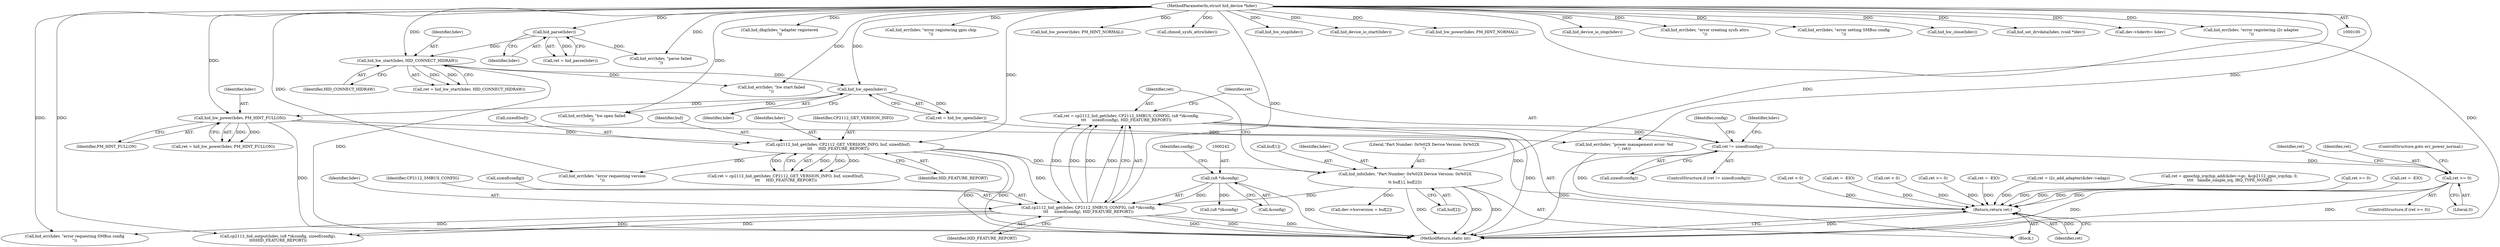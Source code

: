 digraph "0_linux_7a7b5df84b6b4e5d599c7289526eed96541a0654_3@API" {
"1000249" [label="(Call,ret != sizeof(config))"];
"1000236" [label="(Call,ret = cp2112_hid_get(hdev, CP2112_SMBUS_CONFIG, (u8 *)&config,\n\t\t\t     sizeof(config), HID_FEATURE_REPORT))"];
"1000238" [label="(Call,cp2112_hid_get(hdev, CP2112_SMBUS_CONFIG, (u8 *)&config,\n\t\t\t     sizeof(config), HID_FEATURE_REPORT))"];
"1000227" [label="(Call,hid_info(hdev, \"Part Number: 0x%02X Device Version: 0x%02X\n\",\n\t\t buf[1], buf[2]))"];
"1000202" [label="(Call,cp2112_hid_get(hdev, CP2112_GET_VERSION_INFO, buf, sizeof(buf),\n\t\t\t     HID_FEATURE_REPORT))"];
"1000187" [label="(Call,hid_hw_power(hdev, PM_HINT_FULLON))"];
"1000176" [label="(Call,hid_hw_open(hdev))"];
"1000163" [label="(Call,hid_hw_start(hdev, HID_CONNECT_HIDRAW))"];
"1000151" [label="(Call,hid_parse(hdev))"];
"1000101" [label="(MethodParameterIn,struct hid_device *hdev)"];
"1000241" [label="(Call,(u8 *)&config)"];
"1000258" [label="(Call,ret >= 0)"];
"1000561" [label="(Return,return ret;)"];
"1000246" [label="(Identifier,config)"];
"1000249" [label="(Call,ret != sizeof(config))"];
"1000195" [label="(Call,hid_err(hdev, \"power management error: %d\n\", ret))"];
"1000228" [label="(Identifier,hdev)"];
"1000296" [label="(Call,ret = -EIO)"];
"1000103" [label="(Block,)"];
"1000251" [label="(Call,sizeof(config))"];
"1000177" [label="(Identifier,hdev)"];
"1000258" [label="(Call,ret >= 0)"];
"1000257" [label="(ControlStructure,if (ret >= 0))"];
"1000239" [label="(Identifier,hdev)"];
"1000169" [label="(Call,hid_err(hdev, \"hw start failed\n\"))"];
"1000471" [label="(Call,ret < 0)"];
"1000276" [label="(Call,(u8 *)&config)"];
"1000189" [label="(Identifier,PM_HINT_FULLON)"];
"1000241" [label="(Call,(u8 *)&config)"];
"1000236" [label="(Call,ret = cp2112_hid_get(hdev, CP2112_SMBUS_CONFIG, (u8 *)&config,\n\t\t\t     sizeof(config), HID_FEATURE_REPORT))"];
"1000392" [label="(Call,hid_dbg(hdev, \"adapter registered\n\"))"];
"1000181" [label="(Call,hid_err(hdev, \"hw open failed\n\"))"];
"1000259" [label="(Identifier,ret)"];
"1000101" [label="(MethodParameterIn,struct hid_device *hdev)"];
"1000156" [label="(Call,hid_err(hdev, \"parse failed\n\"))"];
"1000163" [label="(Call,hid_hw_start(hdev, HID_CONNECT_HIDRAW))"];
"1000265" [label="(ControlStructure,goto err_power_normal;)"];
"1000261" [label="(Call,ret = -EIO)"];
"1000203" [label="(Identifier,hdev)"];
"1000176" [label="(Call,hid_hw_open(hdev))"];
"1000491" [label="(Call,ret < 0)"];
"1000233" [label="(Call,buf[2])"];
"1000219" [label="(Call,ret >= 0)"];
"1000240" [label="(Identifier,CP2112_SMBUS_CONFIG)"];
"1000185" [label="(Call,ret = hid_hw_power(hdev, PM_HINT_FULLON))"];
"1000222" [label="(Call,ret = -EIO)"];
"1000475" [label="(Call,hid_err(hdev, \"error registering gpio chip\n\"))"];
"1000229" [label="(Literal,\"Part Number: 0x%02X Device Version: 0x%02X\n\")"];
"1000260" [label="(Literal,0)"];
"1000274" [label="(Call,cp2112_hid_output(hdev, (u8 *)&config, sizeof(config),\n\t\t\t\tHID_FEATURE_REPORT))"];
"1000376" [label="(Call,ret = i2c_add_adapter(&dev->adap))"];
"1000152" [label="(Identifier,hdev)"];
"1000238" [label="(Call,cp2112_hid_get(hdev, CP2112_SMBUS_CONFIG, (u8 *)&config,\n\t\t\t     sizeof(config), HID_FEATURE_REPORT))"];
"1000204" [label="(Identifier,CP2112_GET_VERSION_INFO)"];
"1000255" [label="(Identifier,hdev)"];
"1000188" [label="(Identifier,hdev)"];
"1000250" [label="(Identifier,ret)"];
"1000501" [label="(Call,hid_hw_power(hdev, PM_HINT_NORMAL))"];
"1000499" [label="(Call,chmod_sysfs_attrs(hdev))"];
"1000262" [label="(Identifier,ret)"];
"1000563" [label="(MethodReturn,static int)"];
"1000237" [label="(Identifier,ret)"];
"1000268" [label="(Identifier,config)"];
"1000504" [label="(Call,ret = gpiochip_irqchip_add(&dev->gc, &cp2112_gpio_irqchip, 0,\n\t\t\t\t   handle_simple_irq, IRQ_TYPE_NONE))"];
"1000559" [label="(Call,hid_hw_stop(hdev))"];
"1000374" [label="(Call,hid_device_io_start(hdev))"];
"1000552" [label="(Call,hid_hw_power(hdev, PM_HINT_NORMAL))"];
"1000151" [label="(Call,hid_parse(hdev))"];
"1000206" [label="(Call,sizeof(buf))"];
"1000254" [label="(Call,hid_err(hdev, \"error requesting SMBus config\n\"))"];
"1000164" [label="(Identifier,hdev)"];
"1000383" [label="(Call,hid_device_io_stop(hdev))"];
"1000165" [label="(Identifier,HID_CONNECT_HIDRAW)"];
"1000495" [label="(Call,hid_err(hdev, \"error creating sysfs attrs\n\"))"];
"1000202" [label="(Call,cp2112_hid_get(hdev, CP2112_GET_VERSION_INFO, buf, sizeof(buf),\n\t\t\t     HID_FEATURE_REPORT))"];
"1000149" [label="(Call,ret = hid_parse(hdev))"];
"1000187" [label="(Call,hid_hw_power(hdev, PM_HINT_FULLON))"];
"1000248" [label="(ControlStructure,if (ret != sizeof(config)))"];
"1000562" [label="(Identifier,ret)"];
"1000289" [label="(Call,hid_err(hdev, \"error setting SMBus config\n\"))"];
"1000243" [label="(Call,&config)"];
"1000556" [label="(Call,hid_hw_close(hdev))"];
"1000200" [label="(Call,ret = cp2112_hid_get(hdev, CP2112_GET_VERSION_INFO, buf, sizeof(buf),\n\t\t\t     HID_FEATURE_REPORT))"];
"1000227" [label="(Call,hid_info(hdev, \"Part Number: 0x%02X Device Version: 0x%02X\n\",\n\t\t buf[1], buf[2]))"];
"1000161" [label="(Call,ret = hid_hw_start(hdev, HID_CONNECT_HIDRAW))"];
"1000301" [label="(Call,hid_set_drvdata(hdev, (void *)dev))"];
"1000174" [label="(Call,ret = hid_hw_open(hdev))"];
"1000230" [label="(Call,buf[1])"];
"1000561" [label="(Return,return ret;)"];
"1000306" [label="(Call,dev->hdev\t\t= hdev)"];
"1000247" [label="(Identifier,HID_FEATURE_REPORT)"];
"1000388" [label="(Call,hid_err(hdev, \"error registering i2c adapter\n\"))"];
"1000245" [label="(Call,sizeof(config))"];
"1000208" [label="(Identifier,HID_FEATURE_REPORT)"];
"1000205" [label="(Identifier,buf)"];
"1000362" [label="(Call,dev->hwversion = buf[2])"];
"1000293" [label="(Call,ret >= 0)"];
"1000215" [label="(Call,hid_err(hdev, \"error requesting version\n\"))"];
"1000249" -> "1000248"  [label="AST: "];
"1000249" -> "1000251"  [label="CFG: "];
"1000250" -> "1000249"  [label="AST: "];
"1000251" -> "1000249"  [label="AST: "];
"1000255" -> "1000249"  [label="CFG: "];
"1000268" -> "1000249"  [label="CFG: "];
"1000249" -> "1000563"  [label="DDG: "];
"1000236" -> "1000249"  [label="DDG: "];
"1000249" -> "1000258"  [label="DDG: "];
"1000236" -> "1000103"  [label="AST: "];
"1000236" -> "1000238"  [label="CFG: "];
"1000237" -> "1000236"  [label="AST: "];
"1000238" -> "1000236"  [label="AST: "];
"1000250" -> "1000236"  [label="CFG: "];
"1000236" -> "1000563"  [label="DDG: "];
"1000238" -> "1000236"  [label="DDG: "];
"1000238" -> "1000236"  [label="DDG: "];
"1000238" -> "1000236"  [label="DDG: "];
"1000238" -> "1000236"  [label="DDG: "];
"1000238" -> "1000247"  [label="CFG: "];
"1000239" -> "1000238"  [label="AST: "];
"1000240" -> "1000238"  [label="AST: "];
"1000241" -> "1000238"  [label="AST: "];
"1000245" -> "1000238"  [label="AST: "];
"1000247" -> "1000238"  [label="AST: "];
"1000238" -> "1000563"  [label="DDG: "];
"1000238" -> "1000563"  [label="DDG: "];
"1000238" -> "1000563"  [label="DDG: "];
"1000227" -> "1000238"  [label="DDG: "];
"1000101" -> "1000238"  [label="DDG: "];
"1000241" -> "1000238"  [label="DDG: "];
"1000202" -> "1000238"  [label="DDG: "];
"1000238" -> "1000254"  [label="DDG: "];
"1000238" -> "1000274"  [label="DDG: "];
"1000238" -> "1000274"  [label="DDG: "];
"1000227" -> "1000103"  [label="AST: "];
"1000227" -> "1000233"  [label="CFG: "];
"1000228" -> "1000227"  [label="AST: "];
"1000229" -> "1000227"  [label="AST: "];
"1000230" -> "1000227"  [label="AST: "];
"1000233" -> "1000227"  [label="AST: "];
"1000237" -> "1000227"  [label="CFG: "];
"1000227" -> "1000563"  [label="DDG: "];
"1000227" -> "1000563"  [label="DDG: "];
"1000227" -> "1000563"  [label="DDG: "];
"1000202" -> "1000227"  [label="DDG: "];
"1000101" -> "1000227"  [label="DDG: "];
"1000227" -> "1000362"  [label="DDG: "];
"1000202" -> "1000200"  [label="AST: "];
"1000202" -> "1000208"  [label="CFG: "];
"1000203" -> "1000202"  [label="AST: "];
"1000204" -> "1000202"  [label="AST: "];
"1000205" -> "1000202"  [label="AST: "];
"1000206" -> "1000202"  [label="AST: "];
"1000208" -> "1000202"  [label="AST: "];
"1000200" -> "1000202"  [label="CFG: "];
"1000202" -> "1000563"  [label="DDG: "];
"1000202" -> "1000563"  [label="DDG: "];
"1000202" -> "1000200"  [label="DDG: "];
"1000202" -> "1000200"  [label="DDG: "];
"1000202" -> "1000200"  [label="DDG: "];
"1000202" -> "1000200"  [label="DDG: "];
"1000187" -> "1000202"  [label="DDG: "];
"1000101" -> "1000202"  [label="DDG: "];
"1000202" -> "1000215"  [label="DDG: "];
"1000187" -> "1000185"  [label="AST: "];
"1000187" -> "1000189"  [label="CFG: "];
"1000188" -> "1000187"  [label="AST: "];
"1000189" -> "1000187"  [label="AST: "];
"1000185" -> "1000187"  [label="CFG: "];
"1000187" -> "1000563"  [label="DDG: "];
"1000187" -> "1000185"  [label="DDG: "];
"1000187" -> "1000185"  [label="DDG: "];
"1000176" -> "1000187"  [label="DDG: "];
"1000101" -> "1000187"  [label="DDG: "];
"1000187" -> "1000195"  [label="DDG: "];
"1000176" -> "1000174"  [label="AST: "];
"1000176" -> "1000177"  [label="CFG: "];
"1000177" -> "1000176"  [label="AST: "];
"1000174" -> "1000176"  [label="CFG: "];
"1000176" -> "1000174"  [label="DDG: "];
"1000163" -> "1000176"  [label="DDG: "];
"1000101" -> "1000176"  [label="DDG: "];
"1000176" -> "1000181"  [label="DDG: "];
"1000163" -> "1000161"  [label="AST: "];
"1000163" -> "1000165"  [label="CFG: "];
"1000164" -> "1000163"  [label="AST: "];
"1000165" -> "1000163"  [label="AST: "];
"1000161" -> "1000163"  [label="CFG: "];
"1000163" -> "1000563"  [label="DDG: "];
"1000163" -> "1000161"  [label="DDG: "];
"1000163" -> "1000161"  [label="DDG: "];
"1000151" -> "1000163"  [label="DDG: "];
"1000101" -> "1000163"  [label="DDG: "];
"1000163" -> "1000169"  [label="DDG: "];
"1000151" -> "1000149"  [label="AST: "];
"1000151" -> "1000152"  [label="CFG: "];
"1000152" -> "1000151"  [label="AST: "];
"1000149" -> "1000151"  [label="CFG: "];
"1000151" -> "1000149"  [label="DDG: "];
"1000101" -> "1000151"  [label="DDG: "];
"1000151" -> "1000156"  [label="DDG: "];
"1000101" -> "1000100"  [label="AST: "];
"1000101" -> "1000563"  [label="DDG: "];
"1000101" -> "1000156"  [label="DDG: "];
"1000101" -> "1000169"  [label="DDG: "];
"1000101" -> "1000181"  [label="DDG: "];
"1000101" -> "1000195"  [label="DDG: "];
"1000101" -> "1000215"  [label="DDG: "];
"1000101" -> "1000254"  [label="DDG: "];
"1000101" -> "1000274"  [label="DDG: "];
"1000101" -> "1000289"  [label="DDG: "];
"1000101" -> "1000301"  [label="DDG: "];
"1000101" -> "1000306"  [label="DDG: "];
"1000101" -> "1000374"  [label="DDG: "];
"1000101" -> "1000383"  [label="DDG: "];
"1000101" -> "1000388"  [label="DDG: "];
"1000101" -> "1000392"  [label="DDG: "];
"1000101" -> "1000475"  [label="DDG: "];
"1000101" -> "1000495"  [label="DDG: "];
"1000101" -> "1000499"  [label="DDG: "];
"1000101" -> "1000501"  [label="DDG: "];
"1000101" -> "1000552"  [label="DDG: "];
"1000101" -> "1000556"  [label="DDG: "];
"1000101" -> "1000559"  [label="DDG: "];
"1000241" -> "1000243"  [label="CFG: "];
"1000242" -> "1000241"  [label="AST: "];
"1000243" -> "1000241"  [label="AST: "];
"1000246" -> "1000241"  [label="CFG: "];
"1000241" -> "1000563"  [label="DDG: "];
"1000241" -> "1000276"  [label="DDG: "];
"1000258" -> "1000257"  [label="AST: "];
"1000258" -> "1000260"  [label="CFG: "];
"1000259" -> "1000258"  [label="AST: "];
"1000260" -> "1000258"  [label="AST: "];
"1000262" -> "1000258"  [label="CFG: "];
"1000265" -> "1000258"  [label="CFG: "];
"1000258" -> "1000563"  [label="DDG: "];
"1000258" -> "1000563"  [label="DDG: "];
"1000258" -> "1000561"  [label="DDG: "];
"1000561" -> "1000103"  [label="AST: "];
"1000561" -> "1000562"  [label="CFG: "];
"1000562" -> "1000561"  [label="AST: "];
"1000563" -> "1000561"  [label="CFG: "];
"1000561" -> "1000563"  [label="DDG: "];
"1000562" -> "1000561"  [label="DDG: "];
"1000376" -> "1000561"  [label="DDG: "];
"1000222" -> "1000561"  [label="DDG: "];
"1000293" -> "1000561"  [label="DDG: "];
"1000471" -> "1000561"  [label="DDG: "];
"1000504" -> "1000561"  [label="DDG: "];
"1000219" -> "1000561"  [label="DDG: "];
"1000491" -> "1000561"  [label="DDG: "];
"1000174" -> "1000561"  [label="DDG: "];
"1000195" -> "1000561"  [label="DDG: "];
"1000296" -> "1000561"  [label="DDG: "];
"1000261" -> "1000561"  [label="DDG: "];
}
